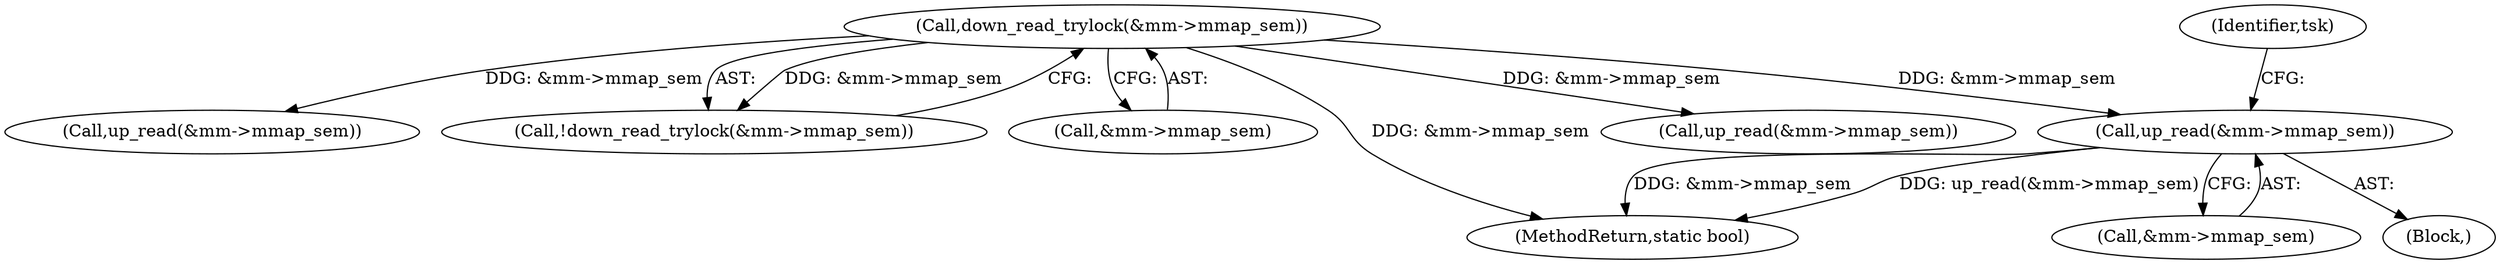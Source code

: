 digraph "0_linux_687cb0884a714ff484d038e9190edc874edcf146@API" {
"1000154" [label="(Call,up_read(&mm->mmap_sem))"];
"1000120" [label="(Call,down_read_trylock(&mm->mmap_sem))"];
"1000161" [label="(Identifier,tsk)"];
"1000120" [label="(Call,down_read_trylock(&mm->mmap_sem))"];
"1000252" [label="(Call,up_read(&mm->mmap_sem))"];
"1000154" [label="(Call,up_read(&mm->mmap_sem))"];
"1000119" [label="(Call,!down_read_trylock(&mm->mmap_sem))"];
"1000121" [label="(Call,&mm->mmap_sem)"];
"1000153" [label="(Block,)"];
"1000267" [label="(MethodReturn,static bool)"];
"1000155" [label="(Call,&mm->mmap_sem)"];
"1000138" [label="(Call,up_read(&mm->mmap_sem))"];
"1000154" -> "1000153"  [label="AST: "];
"1000154" -> "1000155"  [label="CFG: "];
"1000155" -> "1000154"  [label="AST: "];
"1000161" -> "1000154"  [label="CFG: "];
"1000154" -> "1000267"  [label="DDG: &mm->mmap_sem"];
"1000154" -> "1000267"  [label="DDG: up_read(&mm->mmap_sem)"];
"1000120" -> "1000154"  [label="DDG: &mm->mmap_sem"];
"1000120" -> "1000119"  [label="AST: "];
"1000120" -> "1000121"  [label="CFG: "];
"1000121" -> "1000120"  [label="AST: "];
"1000119" -> "1000120"  [label="CFG: "];
"1000120" -> "1000267"  [label="DDG: &mm->mmap_sem"];
"1000120" -> "1000119"  [label="DDG: &mm->mmap_sem"];
"1000120" -> "1000138"  [label="DDG: &mm->mmap_sem"];
"1000120" -> "1000252"  [label="DDG: &mm->mmap_sem"];
}
